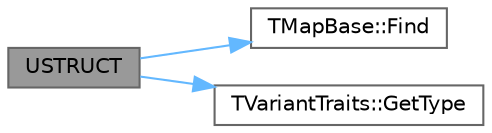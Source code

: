digraph "USTRUCT"
{
 // INTERACTIVE_SVG=YES
 // LATEX_PDF_SIZE
  bgcolor="transparent";
  edge [fontname=Helvetica,fontsize=10,labelfontname=Helvetica,labelfontsize=10];
  node [fontname=Helvetica,fontsize=10,shape=box,height=0.2,width=0.4];
  rankdir="LR";
  Node1 [id="Node000001",label="USTRUCT",height=0.2,width=0.4,color="gray40", fillcolor="grey60", style="filled", fontcolor="black",tooltip="constrain the types allowed for TypedVariant simplify the blueprint customization and ui/ux"];
  Node1 -> Node2 [id="edge1_Node000001_Node000002",color="steelblue1",style="solid",tooltip=" "];
  Node2 [id="Node000002",label="TMapBase::Find",height=0.2,width=0.4,color="grey40", fillcolor="white", style="filled",URL="$d8/dad/classTMapBase.html#a1e25fd58981a008a6973a5695b915333",tooltip="Find the value associated with a specified key."];
  Node1 -> Node3 [id="edge2_Node000001_Node000003",color="steelblue1",style="solid",tooltip=" "];
  Node3 [id="Node000003",label="TVariantTraits::GetType",height=0.2,width=0.4,color="grey40", fillcolor="white", style="filled",URL="$d0/d4f/structTVariantTraits.html#ad74890d5b03917d06cd88eaa6d4d8415",tooltip=" "];
}
